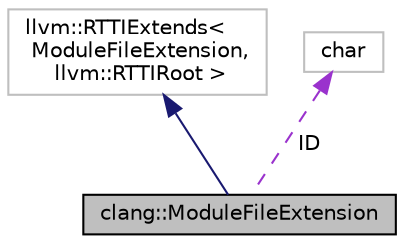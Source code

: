digraph "clang::ModuleFileExtension"
{
 // LATEX_PDF_SIZE
  bgcolor="transparent";
  edge [fontname="Helvetica",fontsize="10",labelfontname="Helvetica",labelfontsize="10"];
  node [fontname="Helvetica",fontsize="10",shape=record];
  Node1 [label="clang::ModuleFileExtension",height=0.2,width=0.4,color="black", fillcolor="grey75", style="filled", fontcolor="black",tooltip="An abstract superclass that describes a custom extension to the module/precompiled header file format..."];
  Node2 -> Node1 [dir="back",color="midnightblue",fontsize="10",style="solid",fontname="Helvetica"];
  Node2 [label="llvm::RTTIExtends\<\l ModuleFileExtension,\l llvm::RTTIRoot \>",height=0.2,width=0.4,color="grey75",tooltip=" "];
  Node3 -> Node1 [dir="back",color="darkorchid3",fontsize="10",style="dashed",label=" ID" ,fontname="Helvetica"];
  Node3 [label="char",height=0.2,width=0.4,color="grey75",tooltip=" "];
}
